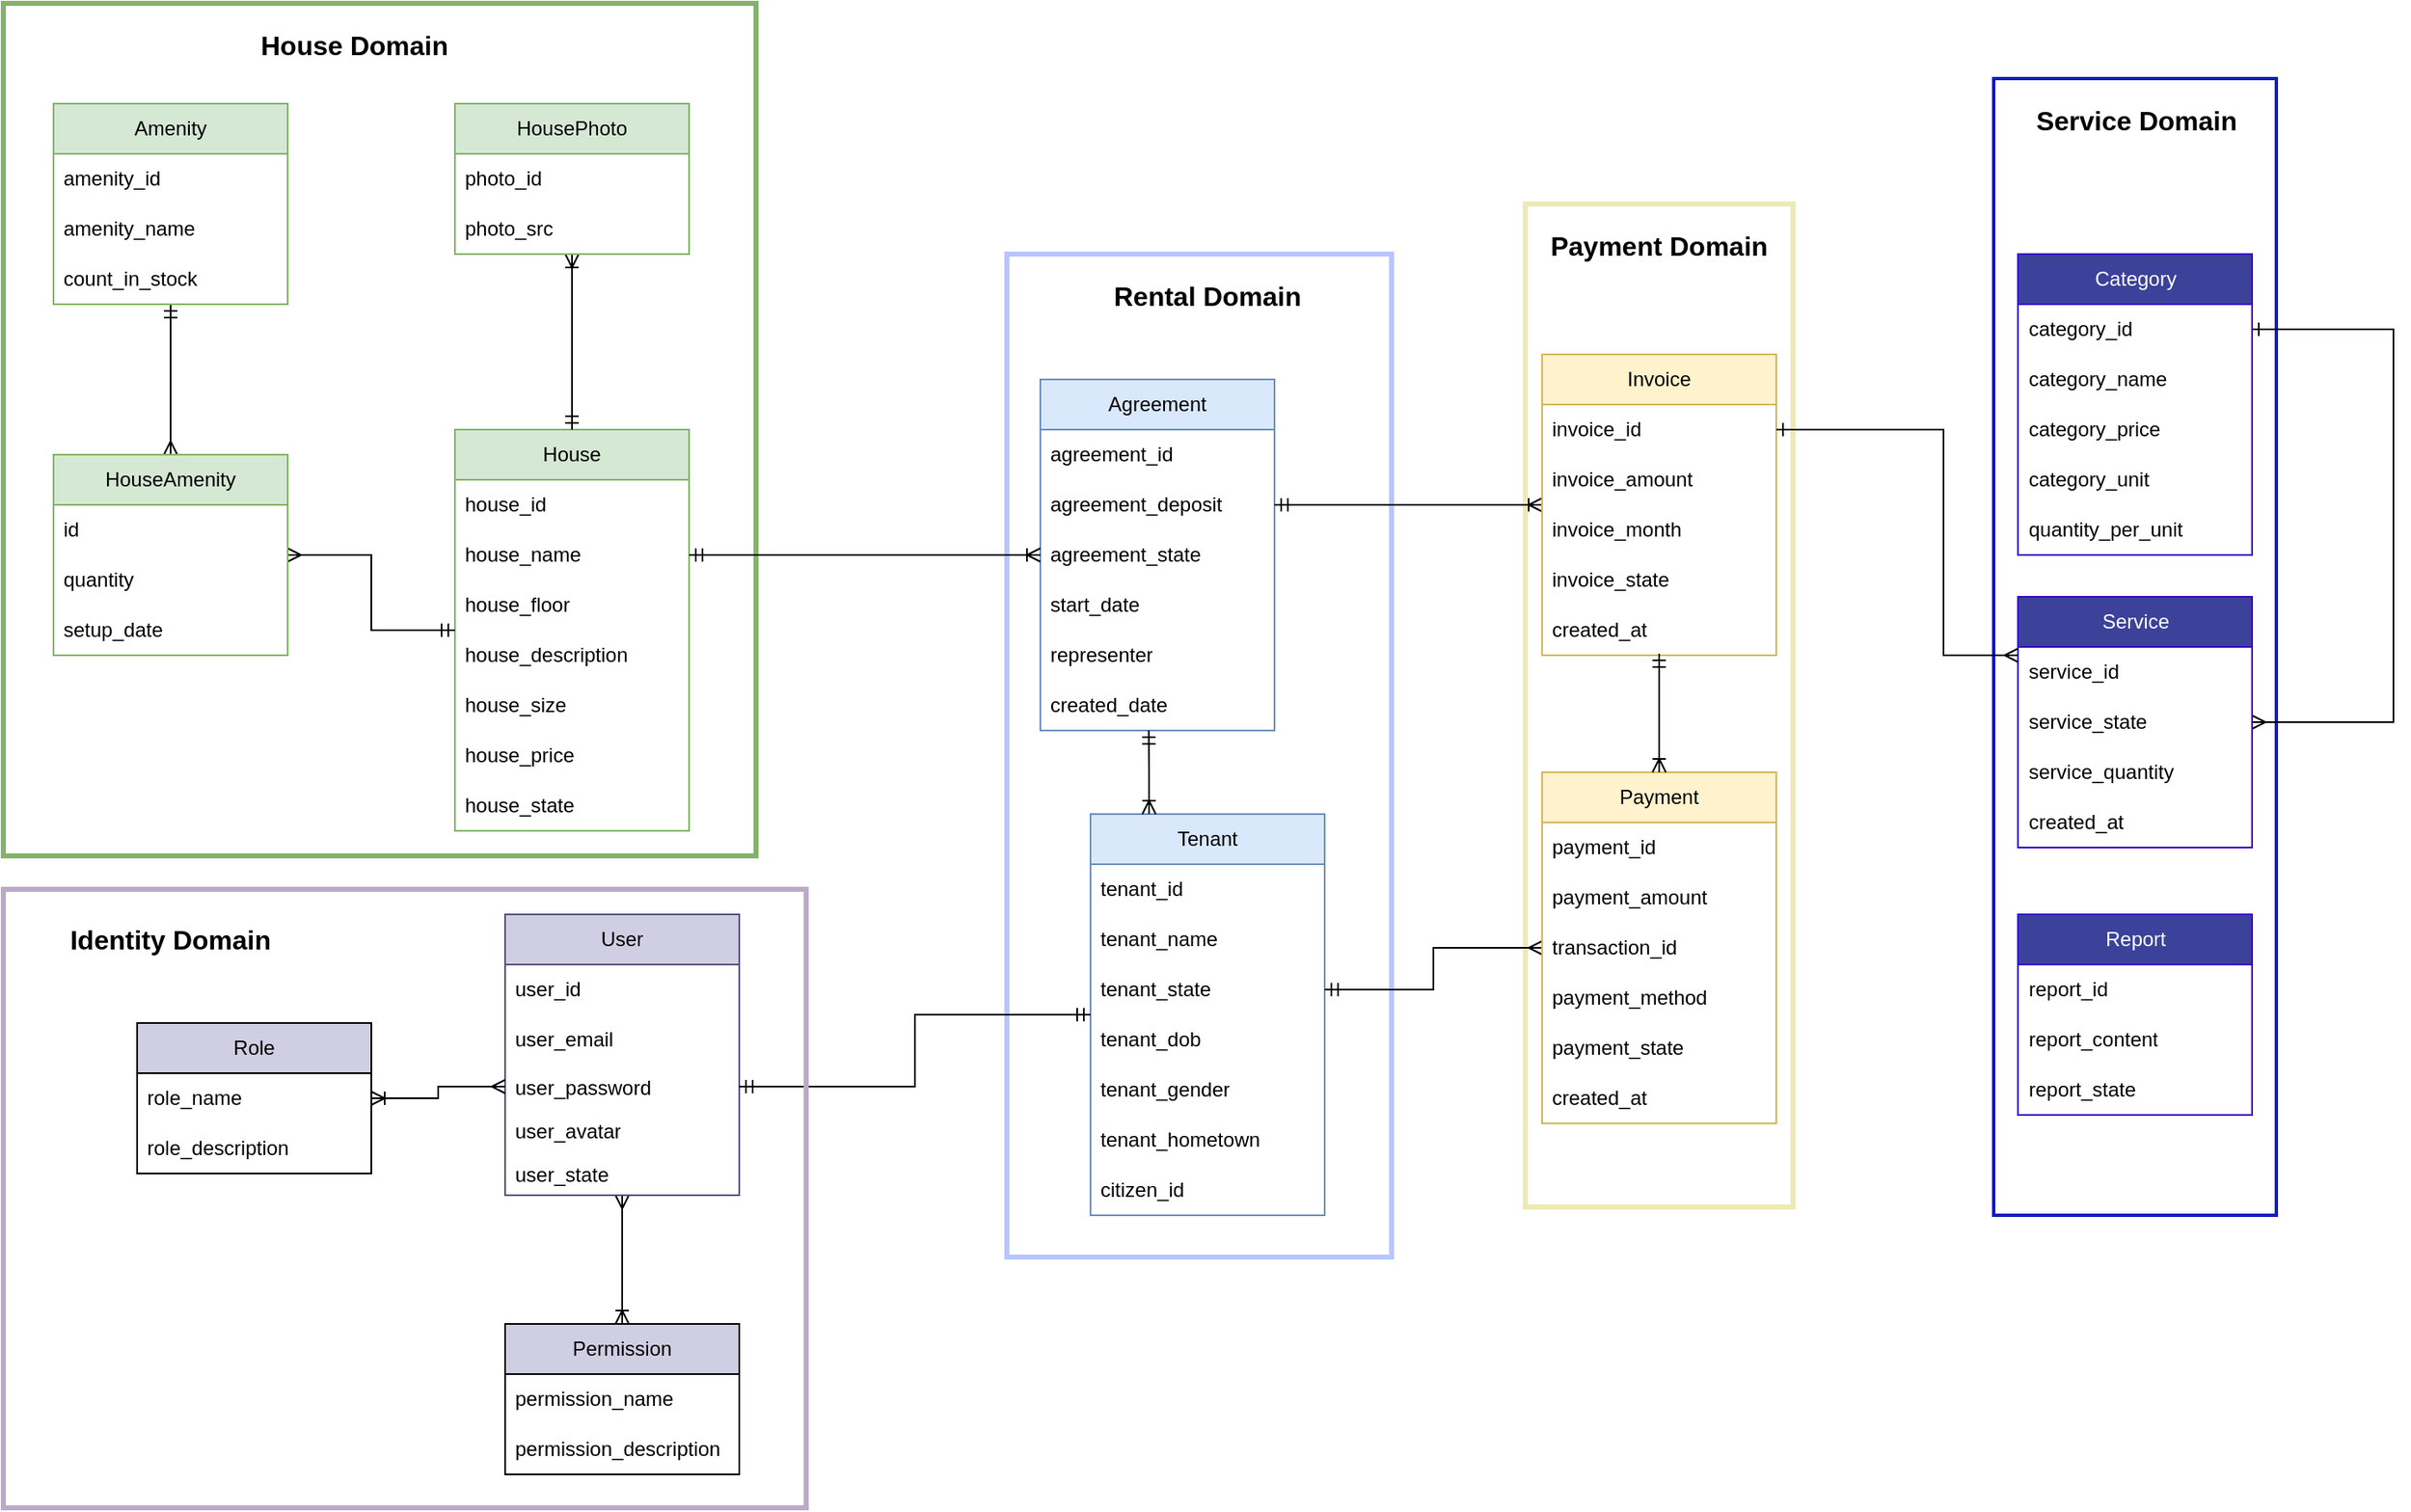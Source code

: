 <mxfile version="24.7.17">
  <diagram name="Trang-1" id="X8OQW3Ds7w9uzP3SV44F">
    <mxGraphModel dx="1290" dy="1786" grid="1" gridSize="10" guides="1" tooltips="1" connect="1" arrows="1" fold="1" page="1" pageScale="1" pageWidth="827" pageHeight="1169" math="0" shadow="0">
      <root>
        <mxCell id="0" />
        <mxCell id="1" parent="0" />
        <mxCell id="Hpprdal5ZbJSq59avDfg-80" value="" style="rounded=0;whiteSpace=wrap;html=1;fillColor=none;strokeWidth=3;strokeColor=#b8c6ff;" parent="1" vertex="1">
          <mxGeometry x="630" y="10" width="230" height="600" as="geometry" />
        </mxCell>
        <mxCell id="Hpprdal5ZbJSq59avDfg-74" value="" style="rounded=0;whiteSpace=wrap;html=1;fillColor=none;strokeColor=#82b366;strokeWidth=3;align=center;" parent="1" vertex="1">
          <mxGeometry x="30" y="-140" width="450" height="510" as="geometry" />
        </mxCell>
        <mxCell id="Hpprdal5ZbJSq59avDfg-76" value="" style="rounded=0;whiteSpace=wrap;html=1;gradientColor=none;fillColor=none;strokeWidth=3;strokeColor=#eee9b4;" parent="1" vertex="1">
          <mxGeometry x="940" y="-20" width="160" height="600" as="geometry" />
        </mxCell>
        <mxCell id="oEKH4upOUyVbWisilwFa-17" style="edgeStyle=orthogonalEdgeStyle;rounded=0;orthogonalLoop=1;jettySize=auto;html=1;endArrow=ERoneToMany;endFill=0;startArrow=ERmany;startFill=0;" parent="1" source="Hpprdal5ZbJSq59avDfg-1" target="oEKH4upOUyVbWisilwFa-7" edge="1">
          <mxGeometry relative="1" as="geometry" />
        </mxCell>
        <mxCell id="Hpprdal5ZbJSq59avDfg-1" value="User" style="swimlane;fontStyle=0;childLayout=stackLayout;horizontal=1;startSize=30;horizontalStack=0;resizeParent=1;resizeParentMax=0;resizeLast=0;collapsible=1;marginBottom=0;whiteSpace=wrap;html=1;fillColor=#d0cee2;strokeColor=#56517e;" parent="1" vertex="1">
          <mxGeometry x="330" y="405" width="140" height="168" as="geometry">
            <mxRectangle x="640" y="360" width="60" height="30" as="alternateBounds" />
          </mxGeometry>
        </mxCell>
        <mxCell id="Hpprdal5ZbJSq59avDfg-2" value="user_id&lt;span style=&quot;white-space: pre;&quot;&gt;&#x9;&lt;/span&gt;" style="text;strokeColor=none;fillColor=none;align=left;verticalAlign=middle;spacingLeft=4;spacingRight=4;overflow=hidden;points=[[0,0.5],[1,0.5]];portConstraint=eastwest;rotatable=0;whiteSpace=wrap;html=1;" parent="Hpprdal5ZbJSq59avDfg-1" vertex="1">
          <mxGeometry y="30" width="140" height="30" as="geometry" />
        </mxCell>
        <mxCell id="Hpprdal5ZbJSq59avDfg-3" value="user_email" style="text;strokeColor=none;fillColor=none;align=left;verticalAlign=middle;spacingLeft=4;spacingRight=4;overflow=hidden;points=[[0,0.5],[1,0.5]];portConstraint=eastwest;rotatable=0;whiteSpace=wrap;html=1;" parent="Hpprdal5ZbJSq59avDfg-1" vertex="1">
          <mxGeometry y="60" width="140" height="30" as="geometry" />
        </mxCell>
        <mxCell id="Hpprdal5ZbJSq59avDfg-9" value="user_password" style="text;strokeColor=none;fillColor=none;align=left;verticalAlign=top;spacingLeft=4;spacingRight=4;overflow=hidden;rotatable=0;points=[[0,0.5],[1,0.5]];portConstraint=eastwest;whiteSpace=wrap;html=1;" parent="Hpprdal5ZbJSq59avDfg-1" vertex="1">
          <mxGeometry y="90" width="140" height="26" as="geometry" />
        </mxCell>
        <mxCell id="Hpprdal5ZbJSq59avDfg-8" value="user_avatar" style="text;strokeColor=none;fillColor=none;align=left;verticalAlign=top;spacingLeft=4;spacingRight=4;overflow=hidden;rotatable=0;points=[[0,0.5],[1,0.5]];portConstraint=eastwest;whiteSpace=wrap;html=1;" parent="Hpprdal5ZbJSq59avDfg-1" vertex="1">
          <mxGeometry y="116" width="140" height="26" as="geometry" />
        </mxCell>
        <mxCell id="Hpprdal5ZbJSq59avDfg-7" value="user_state" style="text;strokeColor=none;fillColor=none;align=left;verticalAlign=top;spacingLeft=4;spacingRight=4;overflow=hidden;rotatable=0;points=[[0,0.5],[1,0.5]];portConstraint=eastwest;whiteSpace=wrap;html=1;" parent="Hpprdal5ZbJSq59avDfg-1" vertex="1">
          <mxGeometry y="142" width="140" height="26" as="geometry" />
        </mxCell>
        <mxCell id="Hpprdal5ZbJSq59avDfg-11" value="Tenant" style="swimlane;fontStyle=0;childLayout=stackLayout;horizontal=1;startSize=30;horizontalStack=0;resizeParent=1;resizeParentMax=0;resizeLast=0;collapsible=1;marginBottom=0;whiteSpace=wrap;html=1;fillColor=#dae8fc;strokeColor=#6c8ebf;" parent="1" vertex="1">
          <mxGeometry x="680" y="345" width="140" height="240" as="geometry">
            <mxRectangle x="570" y="180" width="80" height="30" as="alternateBounds" />
          </mxGeometry>
        </mxCell>
        <mxCell id="Hpprdal5ZbJSq59avDfg-12" value="tenant_id" style="text;strokeColor=none;fillColor=none;align=left;verticalAlign=middle;spacingLeft=4;spacingRight=4;overflow=hidden;points=[[0,0.5],[1,0.5]];portConstraint=eastwest;rotatable=0;whiteSpace=wrap;html=1;" parent="Hpprdal5ZbJSq59avDfg-11" vertex="1">
          <mxGeometry y="30" width="140" height="30" as="geometry" />
        </mxCell>
        <mxCell id="Hpprdal5ZbJSq59avDfg-13" value="tenant_name" style="text;strokeColor=none;fillColor=none;align=left;verticalAlign=middle;spacingLeft=4;spacingRight=4;overflow=hidden;points=[[0,0.5],[1,0.5]];portConstraint=eastwest;rotatable=0;whiteSpace=wrap;html=1;" parent="Hpprdal5ZbJSq59avDfg-11" vertex="1">
          <mxGeometry y="60" width="140" height="30" as="geometry" />
        </mxCell>
        <mxCell id="Hpprdal5ZbJSq59avDfg-14" value="tenant_state" style="text;strokeColor=none;fillColor=none;align=left;verticalAlign=middle;spacingLeft=4;spacingRight=4;overflow=hidden;points=[[0,0.5],[1,0.5]];portConstraint=eastwest;rotatable=0;whiteSpace=wrap;html=1;" parent="Hpprdal5ZbJSq59avDfg-11" vertex="1">
          <mxGeometry y="90" width="140" height="30" as="geometry" />
        </mxCell>
        <mxCell id="Hpprdal5ZbJSq59avDfg-15" value="tenant_dob" style="text;strokeColor=none;fillColor=none;align=left;verticalAlign=middle;spacingLeft=4;spacingRight=4;overflow=hidden;points=[[0,0.5],[1,0.5]];portConstraint=eastwest;rotatable=0;whiteSpace=wrap;html=1;" parent="Hpprdal5ZbJSq59avDfg-11" vertex="1">
          <mxGeometry y="120" width="140" height="30" as="geometry" />
        </mxCell>
        <mxCell id="Hpprdal5ZbJSq59avDfg-19" value="tenant_gender" style="text;strokeColor=none;fillColor=none;align=left;verticalAlign=middle;spacingLeft=4;spacingRight=4;overflow=hidden;points=[[0,0.5],[1,0.5]];portConstraint=eastwest;rotatable=0;whiteSpace=wrap;html=1;" parent="Hpprdal5ZbJSq59avDfg-11" vertex="1">
          <mxGeometry y="150" width="140" height="30" as="geometry" />
        </mxCell>
        <mxCell id="Hpprdal5ZbJSq59avDfg-18" value="tenant_hometown" style="text;strokeColor=none;fillColor=none;align=left;verticalAlign=middle;spacingLeft=4;spacingRight=4;overflow=hidden;points=[[0,0.5],[1,0.5]];portConstraint=eastwest;rotatable=0;whiteSpace=wrap;html=1;" parent="Hpprdal5ZbJSq59avDfg-11" vertex="1">
          <mxGeometry y="180" width="140" height="30" as="geometry" />
        </mxCell>
        <mxCell id="Hpprdal5ZbJSq59avDfg-16" value="citizen_id" style="text;strokeColor=none;fillColor=none;align=left;verticalAlign=middle;spacingLeft=4;spacingRight=4;overflow=hidden;points=[[0,0.5],[1,0.5]];portConstraint=eastwest;rotatable=0;whiteSpace=wrap;html=1;" parent="Hpprdal5ZbJSq59avDfg-11" vertex="1">
          <mxGeometry y="210" width="140" height="30" as="geometry" />
        </mxCell>
        <mxCell id="Hpprdal5ZbJSq59avDfg-62" style="edgeStyle=orthogonalEdgeStyle;rounded=0;orthogonalLoop=1;jettySize=auto;html=1;endArrow=ERmany;endFill=0;startArrow=ERmandOne;startFill=0;" parent="1" source="Hpprdal5ZbJSq59avDfg-20" target="Hpprdal5ZbJSq59avDfg-39" edge="1">
          <mxGeometry relative="1" as="geometry" />
        </mxCell>
        <mxCell id="Hpprdal5ZbJSq59avDfg-20" value="Amenity" style="swimlane;fontStyle=0;childLayout=stackLayout;horizontal=1;startSize=30;horizontalStack=0;resizeParent=1;resizeParentMax=0;resizeLast=0;collapsible=1;marginBottom=0;whiteSpace=wrap;html=1;fillColor=#d5e8d4;strokeColor=#82b366;" parent="1" vertex="1">
          <mxGeometry x="60" y="-80" width="140" height="120" as="geometry">
            <mxRectangle x="70" y="320" width="80" height="30" as="alternateBounds" />
          </mxGeometry>
        </mxCell>
        <mxCell id="Hpprdal5ZbJSq59avDfg-21" value="amenity_id" style="text;strokeColor=none;fillColor=none;align=left;verticalAlign=middle;spacingLeft=4;spacingRight=4;overflow=hidden;points=[[0,0.5],[1,0.5]];portConstraint=eastwest;rotatable=0;whiteSpace=wrap;html=1;" parent="Hpprdal5ZbJSq59avDfg-20" vertex="1">
          <mxGeometry y="30" width="140" height="30" as="geometry" />
        </mxCell>
        <mxCell id="Hpprdal5ZbJSq59avDfg-22" value="amenity_name" style="text;strokeColor=none;fillColor=none;align=left;verticalAlign=middle;spacingLeft=4;spacingRight=4;overflow=hidden;points=[[0,0.5],[1,0.5]];portConstraint=eastwest;rotatable=0;whiteSpace=wrap;html=1;" parent="Hpprdal5ZbJSq59avDfg-20" vertex="1">
          <mxGeometry y="60" width="140" height="30" as="geometry" />
        </mxCell>
        <mxCell id="Hpprdal5ZbJSq59avDfg-23" value="count_in_stock" style="text;strokeColor=none;fillColor=none;align=left;verticalAlign=middle;spacingLeft=4;spacingRight=4;overflow=hidden;points=[[0,0.5],[1,0.5]];portConstraint=eastwest;rotatable=0;whiteSpace=wrap;html=1;" parent="Hpprdal5ZbJSq59avDfg-20" vertex="1">
          <mxGeometry y="90" width="140" height="30" as="geometry" />
        </mxCell>
        <mxCell id="Hpprdal5ZbJSq59avDfg-24" value="House" style="swimlane;fontStyle=0;childLayout=stackLayout;horizontal=1;startSize=30;horizontalStack=0;resizeParent=1;resizeParentMax=0;resizeLast=0;collapsible=1;marginBottom=0;whiteSpace=wrap;html=1;fillColor=#d5e8d4;strokeColor=#82b366;" parent="1" vertex="1">
          <mxGeometry x="300" y="115" width="140" height="240" as="geometry">
            <mxRectangle x="254" y="130" width="80" height="30" as="alternateBounds" />
          </mxGeometry>
        </mxCell>
        <mxCell id="Hpprdal5ZbJSq59avDfg-25" value="house_id" style="text;strokeColor=none;fillColor=none;align=left;verticalAlign=middle;spacingLeft=4;spacingRight=4;overflow=hidden;points=[[0,0.5],[1,0.5]];portConstraint=eastwest;rotatable=0;whiteSpace=wrap;html=1;" parent="Hpprdal5ZbJSq59avDfg-24" vertex="1">
          <mxGeometry y="30" width="140" height="30" as="geometry" />
        </mxCell>
        <mxCell id="Hpprdal5ZbJSq59avDfg-28" value="house_name" style="text;strokeColor=none;fillColor=none;align=left;verticalAlign=middle;spacingLeft=4;spacingRight=4;overflow=hidden;points=[[0,0.5],[1,0.5]];portConstraint=eastwest;rotatable=0;whiteSpace=wrap;html=1;" parent="Hpprdal5ZbJSq59avDfg-24" vertex="1">
          <mxGeometry y="60" width="140" height="30" as="geometry" />
        </mxCell>
        <mxCell id="kyHK2AAfNL7slA8X1gKB-1" value="house_floor" style="text;strokeColor=none;fillColor=none;align=left;verticalAlign=middle;spacingLeft=4;spacingRight=4;overflow=hidden;points=[[0,0.5],[1,0.5]];portConstraint=eastwest;rotatable=0;whiteSpace=wrap;html=1;" parent="Hpprdal5ZbJSq59avDfg-24" vertex="1">
          <mxGeometry y="90" width="140" height="30" as="geometry" />
        </mxCell>
        <mxCell id="kyHK2AAfNL7slA8X1gKB-3" value="house_description" style="text;strokeColor=none;fillColor=none;align=left;verticalAlign=middle;spacingLeft=4;spacingRight=4;overflow=hidden;points=[[0,0.5],[1,0.5]];portConstraint=eastwest;rotatable=0;whiteSpace=wrap;html=1;" parent="Hpprdal5ZbJSq59avDfg-24" vertex="1">
          <mxGeometry y="120" width="140" height="30" as="geometry" />
        </mxCell>
        <mxCell id="kyHK2AAfNL7slA8X1gKB-2" value="house_size" style="text;strokeColor=none;fillColor=none;align=left;verticalAlign=middle;spacingLeft=4;spacingRight=4;overflow=hidden;points=[[0,0.5],[1,0.5]];portConstraint=eastwest;rotatable=0;whiteSpace=wrap;html=1;" parent="Hpprdal5ZbJSq59avDfg-24" vertex="1">
          <mxGeometry y="150" width="140" height="30" as="geometry" />
        </mxCell>
        <mxCell id="Hpprdal5ZbJSq59avDfg-26" value="house_price" style="text;strokeColor=none;fillColor=none;align=left;verticalAlign=middle;spacingLeft=4;spacingRight=4;overflow=hidden;points=[[0,0.5],[1,0.5]];portConstraint=eastwest;rotatable=0;whiteSpace=wrap;html=1;" parent="Hpprdal5ZbJSq59avDfg-24" vertex="1">
          <mxGeometry y="180" width="140" height="30" as="geometry" />
        </mxCell>
        <mxCell id="Hpprdal5ZbJSq59avDfg-27" value="house_state" style="text;strokeColor=none;fillColor=none;align=left;verticalAlign=middle;spacingLeft=4;spacingRight=4;overflow=hidden;points=[[0,0.5],[1,0.5]];portConstraint=eastwest;rotatable=0;whiteSpace=wrap;html=1;" parent="Hpprdal5ZbJSq59avDfg-24" vertex="1">
          <mxGeometry y="210" width="140" height="30" as="geometry" />
        </mxCell>
        <mxCell id="Hpprdal5ZbJSq59avDfg-29" value="Agreement" style="swimlane;fontStyle=0;childLayout=stackLayout;horizontal=1;startSize=30;horizontalStack=0;resizeParent=1;resizeParentMax=0;resizeLast=0;collapsible=1;marginBottom=0;whiteSpace=wrap;html=1;fillColor=#dae8fc;strokeColor=#6c8ebf;" parent="1" vertex="1">
          <mxGeometry x="650" y="85" width="140" height="210" as="geometry">
            <mxRectangle x="680" y="60" width="100" height="30" as="alternateBounds" />
          </mxGeometry>
        </mxCell>
        <mxCell id="Hpprdal5ZbJSq59avDfg-30" value="agreement_id" style="text;strokeColor=none;fillColor=none;align=left;verticalAlign=middle;spacingLeft=4;spacingRight=4;overflow=hidden;points=[[0,0.5],[1,0.5]];portConstraint=eastwest;rotatable=0;whiteSpace=wrap;html=1;" parent="Hpprdal5ZbJSq59avDfg-29" vertex="1">
          <mxGeometry y="30" width="140" height="30" as="geometry" />
        </mxCell>
        <mxCell id="Hpprdal5ZbJSq59avDfg-31" value="agreement_deposit" style="text;strokeColor=none;fillColor=none;align=left;verticalAlign=middle;spacingLeft=4;spacingRight=4;overflow=hidden;points=[[0,0.5],[1,0.5]];portConstraint=eastwest;rotatable=0;whiteSpace=wrap;html=1;" parent="Hpprdal5ZbJSq59avDfg-29" vertex="1">
          <mxGeometry y="60" width="140" height="30" as="geometry" />
        </mxCell>
        <mxCell id="Hpprdal5ZbJSq59avDfg-32" value="agreement_state" style="text;strokeColor=none;fillColor=none;align=left;verticalAlign=middle;spacingLeft=4;spacingRight=4;overflow=hidden;points=[[0,0.5],[1,0.5]];portConstraint=eastwest;rotatable=0;whiteSpace=wrap;html=1;" parent="Hpprdal5ZbJSq59avDfg-29" vertex="1">
          <mxGeometry y="90" width="140" height="30" as="geometry" />
        </mxCell>
        <mxCell id="Hpprdal5ZbJSq59avDfg-33" value="start_date" style="text;strokeColor=none;fillColor=none;align=left;verticalAlign=middle;spacingLeft=4;spacingRight=4;overflow=hidden;points=[[0,0.5],[1,0.5]];portConstraint=eastwest;rotatable=0;whiteSpace=wrap;html=1;" parent="Hpprdal5ZbJSq59avDfg-29" vertex="1">
          <mxGeometry y="120" width="140" height="30" as="geometry" />
        </mxCell>
        <mxCell id="qksFohLkqDUg258VUUEm-1" value="representer" style="text;strokeColor=none;fillColor=none;align=left;verticalAlign=middle;spacingLeft=4;spacingRight=4;overflow=hidden;points=[[0,0.5],[1,0.5]];portConstraint=eastwest;rotatable=0;whiteSpace=wrap;html=1;" parent="Hpprdal5ZbJSq59avDfg-29" vertex="1">
          <mxGeometry y="150" width="140" height="30" as="geometry" />
        </mxCell>
        <mxCell id="Hpprdal5ZbJSq59avDfg-34" value="created_date" style="text;strokeColor=none;fillColor=none;align=left;verticalAlign=middle;spacingLeft=4;spacingRight=4;overflow=hidden;points=[[0,0.5],[1,0.5]];portConstraint=eastwest;rotatable=0;whiteSpace=wrap;html=1;" parent="Hpprdal5ZbJSq59avDfg-29" vertex="1">
          <mxGeometry y="180" width="140" height="30" as="geometry" />
        </mxCell>
        <mxCell id="Hpprdal5ZbJSq59avDfg-61" style="edgeStyle=orthogonalEdgeStyle;rounded=0;orthogonalLoop=1;jettySize=auto;html=1;endArrow=ERmandOne;endFill=0;startArrow=ERmany;startFill=0;" parent="1" source="Hpprdal5ZbJSq59avDfg-39" target="Hpprdal5ZbJSq59avDfg-24" edge="1">
          <mxGeometry relative="1" as="geometry" />
        </mxCell>
        <mxCell id="Hpprdal5ZbJSq59avDfg-39" value="HouseAmenity" style="swimlane;fontStyle=0;childLayout=stackLayout;horizontal=1;startSize=30;horizontalStack=0;resizeParent=1;resizeParentMax=0;resizeLast=0;collapsible=1;marginBottom=0;whiteSpace=wrap;html=1;fillColor=#d5e8d4;strokeColor=#82b366;" parent="1" vertex="1">
          <mxGeometry x="60" y="130" width="140" height="120" as="geometry">
            <mxRectangle x="60" y="130" width="120" height="30" as="alternateBounds" />
          </mxGeometry>
        </mxCell>
        <mxCell id="Hpprdal5ZbJSq59avDfg-40" value="id" style="text;strokeColor=none;fillColor=none;align=left;verticalAlign=middle;spacingLeft=4;spacingRight=4;overflow=hidden;points=[[0,0.5],[1,0.5]];portConstraint=eastwest;rotatable=0;whiteSpace=wrap;html=1;" parent="Hpprdal5ZbJSq59avDfg-39" vertex="1">
          <mxGeometry y="30" width="140" height="30" as="geometry" />
        </mxCell>
        <mxCell id="Hpprdal5ZbJSq59avDfg-44" value="quantity" style="text;strokeColor=none;fillColor=none;align=left;verticalAlign=middle;spacingLeft=4;spacingRight=4;overflow=hidden;points=[[0,0.5],[1,0.5]];portConstraint=eastwest;rotatable=0;whiteSpace=wrap;html=1;" parent="Hpprdal5ZbJSq59avDfg-39" vertex="1">
          <mxGeometry y="60" width="140" height="30" as="geometry" />
        </mxCell>
        <mxCell id="Hpprdal5ZbJSq59avDfg-43" value="setup_date" style="text;strokeColor=none;fillColor=none;align=left;verticalAlign=middle;spacingLeft=4;spacingRight=4;overflow=hidden;points=[[0,0.5],[1,0.5]];portConstraint=eastwest;rotatable=0;whiteSpace=wrap;html=1;" parent="Hpprdal5ZbJSq59avDfg-39" vertex="1">
          <mxGeometry y="90" width="140" height="30" as="geometry" />
        </mxCell>
        <mxCell id="Hpprdal5ZbJSq59avDfg-63" style="edgeStyle=orthogonalEdgeStyle;rounded=0;orthogonalLoop=1;jettySize=auto;html=1;endArrow=ERmandOne;endFill=0;startArrow=ERoneToMany;startFill=0;" parent="1" source="Hpprdal5ZbJSq59avDfg-45" target="Hpprdal5ZbJSq59avDfg-24" edge="1">
          <mxGeometry relative="1" as="geometry" />
        </mxCell>
        <mxCell id="Hpprdal5ZbJSq59avDfg-45" value="HousePhoto" style="swimlane;fontStyle=0;childLayout=stackLayout;horizontal=1;startSize=30;horizontalStack=0;resizeParent=1;resizeParentMax=0;resizeLast=0;collapsible=1;marginBottom=0;whiteSpace=wrap;html=1;fillColor=#d5e8d4;strokeColor=#82b366;" parent="1" vertex="1">
          <mxGeometry x="300" y="-80" width="140" height="90" as="geometry">
            <mxRectangle x="315" y="-70" width="110" height="30" as="alternateBounds" />
          </mxGeometry>
        </mxCell>
        <mxCell id="Hpprdal5ZbJSq59avDfg-46" value="photo_id" style="text;strokeColor=none;fillColor=none;align=left;verticalAlign=middle;spacingLeft=4;spacingRight=4;overflow=hidden;points=[[0,0.5],[1,0.5]];portConstraint=eastwest;rotatable=0;whiteSpace=wrap;html=1;" parent="Hpprdal5ZbJSq59avDfg-45" vertex="1">
          <mxGeometry y="30" width="140" height="30" as="geometry" />
        </mxCell>
        <mxCell id="Hpprdal5ZbJSq59avDfg-47" value="photo_src" style="text;strokeColor=none;fillColor=none;align=left;verticalAlign=middle;spacingLeft=4;spacingRight=4;overflow=hidden;points=[[0,0.5],[1,0.5]];portConstraint=eastwest;rotatable=0;whiteSpace=wrap;html=1;" parent="Hpprdal5ZbJSq59avDfg-45" vertex="1">
          <mxGeometry y="60" width="140" height="30" as="geometry" />
        </mxCell>
        <mxCell id="Hpprdal5ZbJSq59avDfg-70" style="edgeStyle=orthogonalEdgeStyle;rounded=0;orthogonalLoop=1;jettySize=auto;html=1;endArrow=ERmandOne;endFill=0;startArrow=ERoneToMany;startFill=0;entryX=1;entryY=0.5;entryDx=0;entryDy=0;" parent="1" source="Hpprdal5ZbJSq59avDfg-49" target="Hpprdal5ZbJSq59avDfg-31" edge="1">
          <mxGeometry relative="1" as="geometry" />
        </mxCell>
        <mxCell id="Hpprdal5ZbJSq59avDfg-49" value="Invoice" style="swimlane;fontStyle=0;childLayout=stackLayout;horizontal=1;startSize=30;horizontalStack=0;resizeParent=1;resizeParentMax=0;resizeLast=0;collapsible=1;marginBottom=0;whiteSpace=wrap;html=1;fillColor=#fff2cc;strokeColor=#d6b656;" parent="1" vertex="1">
          <mxGeometry x="950" y="70" width="140" height="180" as="geometry">
            <mxRectangle x="520" y="420" width="80" height="30" as="alternateBounds" />
          </mxGeometry>
        </mxCell>
        <mxCell id="Hpprdal5ZbJSq59avDfg-50" value="invoice_id" style="text;strokeColor=none;fillColor=none;align=left;verticalAlign=middle;spacingLeft=4;spacingRight=4;overflow=hidden;points=[[0,0.5],[1,0.5]];portConstraint=eastwest;rotatable=0;whiteSpace=wrap;html=1;" parent="Hpprdal5ZbJSq59avDfg-49" vertex="1">
          <mxGeometry y="30" width="140" height="30" as="geometry" />
        </mxCell>
        <mxCell id="Hpprdal5ZbJSq59avDfg-51" value="invoice_amount" style="text;strokeColor=none;fillColor=none;align=left;verticalAlign=middle;spacingLeft=4;spacingRight=4;overflow=hidden;points=[[0,0.5],[1,0.5]];portConstraint=eastwest;rotatable=0;whiteSpace=wrap;html=1;" parent="Hpprdal5ZbJSq59avDfg-49" vertex="1">
          <mxGeometry y="60" width="140" height="30" as="geometry" />
        </mxCell>
        <mxCell id="Hpprdal5ZbJSq59avDfg-52" value="invoice_month" style="text;strokeColor=none;fillColor=none;align=left;verticalAlign=middle;spacingLeft=4;spacingRight=4;overflow=hidden;points=[[0,0.5],[1,0.5]];portConstraint=eastwest;rotatable=0;whiteSpace=wrap;html=1;" parent="Hpprdal5ZbJSq59avDfg-49" vertex="1">
          <mxGeometry y="90" width="140" height="30" as="geometry" />
        </mxCell>
        <mxCell id="Hpprdal5ZbJSq59avDfg-53" value="invoice_state" style="text;strokeColor=none;fillColor=none;align=left;verticalAlign=middle;spacingLeft=4;spacingRight=4;overflow=hidden;points=[[0,0.5],[1,0.5]];portConstraint=eastwest;rotatable=0;whiteSpace=wrap;html=1;" parent="Hpprdal5ZbJSq59avDfg-49" vertex="1">
          <mxGeometry y="120" width="140" height="30" as="geometry" />
        </mxCell>
        <mxCell id="Hpprdal5ZbJSq59avDfg-54" value="created_at" style="text;strokeColor=none;fillColor=none;align=left;verticalAlign=middle;spacingLeft=4;spacingRight=4;overflow=hidden;points=[[0,0.5],[1,0.5]];portConstraint=eastwest;rotatable=0;whiteSpace=wrap;html=1;" parent="Hpprdal5ZbJSq59avDfg-49" vertex="1">
          <mxGeometry y="150" width="140" height="30" as="geometry" />
        </mxCell>
        <mxCell id="Hpprdal5ZbJSq59avDfg-72" style="edgeStyle=orthogonalEdgeStyle;rounded=0;orthogonalLoop=1;jettySize=auto;html=1;endArrow=ERmandOne;endFill=0;startArrow=ERmany;startFill=0;" parent="1" source="Hpprdal5ZbJSq59avDfg-55" target="Hpprdal5ZbJSq59avDfg-14" edge="1">
          <mxGeometry relative="1" as="geometry" />
        </mxCell>
        <mxCell id="Hpprdal5ZbJSq59avDfg-55" value="Payment" style="swimlane;fontStyle=0;childLayout=stackLayout;horizontal=1;startSize=30;horizontalStack=0;resizeParent=1;resizeParentMax=0;resizeLast=0;collapsible=1;marginBottom=0;whiteSpace=wrap;html=1;fillColor=#fff2cc;strokeColor=#d6b656;" parent="1" vertex="1">
          <mxGeometry x="950" y="320" width="140" height="210" as="geometry">
            <mxRectangle x="990" y="300" width="100" height="30" as="alternateBounds" />
          </mxGeometry>
        </mxCell>
        <mxCell id="Hpprdal5ZbJSq59avDfg-56" value="payment_id" style="text;strokeColor=none;fillColor=none;align=left;verticalAlign=middle;spacingLeft=4;spacingRight=4;overflow=hidden;points=[[0,0.5],[1,0.5]];portConstraint=eastwest;rotatable=0;whiteSpace=wrap;html=1;" parent="Hpprdal5ZbJSq59avDfg-55" vertex="1">
          <mxGeometry y="30" width="140" height="30" as="geometry" />
        </mxCell>
        <mxCell id="Hpprdal5ZbJSq59avDfg-57" value="payment_amount" style="text;strokeColor=none;fillColor=none;align=left;verticalAlign=middle;spacingLeft=4;spacingRight=4;overflow=hidden;points=[[0,0.5],[1,0.5]];portConstraint=eastwest;rotatable=0;whiteSpace=wrap;html=1;" parent="Hpprdal5ZbJSq59avDfg-55" vertex="1">
          <mxGeometry y="60" width="140" height="30" as="geometry" />
        </mxCell>
        <mxCell id="oEKH4upOUyVbWisilwFa-18" value="transaction_id" style="text;strokeColor=none;fillColor=none;align=left;verticalAlign=middle;spacingLeft=4;spacingRight=4;overflow=hidden;points=[[0,0.5],[1,0.5]];portConstraint=eastwest;rotatable=0;whiteSpace=wrap;html=1;" parent="Hpprdal5ZbJSq59avDfg-55" vertex="1">
          <mxGeometry y="90" width="140" height="30" as="geometry" />
        </mxCell>
        <mxCell id="oEKH4upOUyVbWisilwFa-20" value="payment_method" style="text;strokeColor=none;fillColor=none;align=left;verticalAlign=middle;spacingLeft=4;spacingRight=4;overflow=hidden;points=[[0,0.5],[1,0.5]];portConstraint=eastwest;rotatable=0;whiteSpace=wrap;html=1;" parent="Hpprdal5ZbJSq59avDfg-55" vertex="1">
          <mxGeometry y="120" width="140" height="30" as="geometry" />
        </mxCell>
        <mxCell id="oEKH4upOUyVbWisilwFa-19" value="payment_state" style="text;strokeColor=none;fillColor=none;align=left;verticalAlign=middle;spacingLeft=4;spacingRight=4;overflow=hidden;points=[[0,0.5],[1,0.5]];portConstraint=eastwest;rotatable=0;whiteSpace=wrap;html=1;" parent="Hpprdal5ZbJSq59avDfg-55" vertex="1">
          <mxGeometry y="150" width="140" height="30" as="geometry" />
        </mxCell>
        <mxCell id="Hpprdal5ZbJSq59avDfg-58" value="created_at" style="text;strokeColor=none;fillColor=none;align=left;verticalAlign=middle;spacingLeft=4;spacingRight=4;overflow=hidden;points=[[0,0.5],[1,0.5]];portConstraint=eastwest;rotatable=0;whiteSpace=wrap;html=1;" parent="Hpprdal5ZbJSq59avDfg-55" vertex="1">
          <mxGeometry y="180" width="140" height="30" as="geometry" />
        </mxCell>
        <mxCell id="Hpprdal5ZbJSq59avDfg-66" style="edgeStyle=orthogonalEdgeStyle;rounded=0;orthogonalLoop=1;jettySize=auto;html=1;endArrow=ERmandOne;endFill=0;startArrow=ERmandOne;startFill=0;entryX=1;entryY=0.5;entryDx=0;entryDy=0;" parent="1" source="Hpprdal5ZbJSq59avDfg-11" target="Hpprdal5ZbJSq59avDfg-9" edge="1">
          <mxGeometry relative="1" as="geometry">
            <mxPoint x="660" y="549" as="sourcePoint" />
            <mxPoint x="210" y="497" as="targetPoint" />
            <Array as="points" />
          </mxGeometry>
        </mxCell>
        <mxCell id="Hpprdal5ZbJSq59avDfg-67" style="edgeStyle=orthogonalEdgeStyle;rounded=0;orthogonalLoop=1;jettySize=auto;html=1;endArrow=ERmandOne;endFill=0;startArrow=ERoneToMany;startFill=0;" parent="1" source="Hpprdal5ZbJSq59avDfg-32" target="Hpprdal5ZbJSq59avDfg-28" edge="1">
          <mxGeometry relative="1" as="geometry" />
        </mxCell>
        <mxCell id="Hpprdal5ZbJSq59avDfg-68" style="edgeStyle=orthogonalEdgeStyle;rounded=0;orthogonalLoop=1;jettySize=auto;html=1;endArrow=ERmandOne;endFill=0;startArrow=ERoneToMany;startFill=0;exitX=0.25;exitY=0;exitDx=0;exitDy=0;entryX=0.463;entryY=1;entryDx=0;entryDy=0;entryPerimeter=0;" parent="1" source="Hpprdal5ZbJSq59avDfg-11" target="Hpprdal5ZbJSq59avDfg-34" edge="1">
          <mxGeometry relative="1" as="geometry">
            <mxPoint x="727" y="260" as="targetPoint" />
          </mxGeometry>
        </mxCell>
        <mxCell id="Hpprdal5ZbJSq59avDfg-73" style="edgeStyle=orthogonalEdgeStyle;rounded=0;orthogonalLoop=1;jettySize=auto;html=1;entryX=0.5;entryY=0.967;entryDx=0;entryDy=0;entryPerimeter=0;endArrow=ERmandOne;endFill=0;startArrow=ERoneToMany;startFill=0;" parent="1" source="Hpprdal5ZbJSq59avDfg-55" target="Hpprdal5ZbJSq59avDfg-54" edge="1">
          <mxGeometry relative="1" as="geometry" />
        </mxCell>
        <mxCell id="Hpprdal5ZbJSq59avDfg-85" value="House Domain" style="text;html=1;align=center;verticalAlign=middle;whiteSpace=wrap;rounded=0;fontStyle=1;fontSize=16;" parent="1" vertex="1">
          <mxGeometry x="170" y="-130" width="140" height="30" as="geometry" />
        </mxCell>
        <mxCell id="Hpprdal5ZbJSq59avDfg-86" value="Rental Domain" style="text;html=1;align=center;verticalAlign=middle;whiteSpace=wrap;rounded=0;fontStyle=1;fontSize=16;" parent="1" vertex="1">
          <mxGeometry x="680" y="20" width="140" height="30" as="geometry" />
        </mxCell>
        <mxCell id="Hpprdal5ZbJSq59avDfg-87" value="" style="rounded=0;whiteSpace=wrap;html=1;fillColor=none;strokeColor=#bca9c7;strokeWidth=3;" parent="1" vertex="1">
          <mxGeometry x="30" y="390" width="480" height="370" as="geometry" />
        </mxCell>
        <mxCell id="Hpprdal5ZbJSq59avDfg-88" value="Identity Domain" style="text;html=1;align=center;verticalAlign=middle;whiteSpace=wrap;rounded=0;fontStyle=1;fontSize=16;" parent="1" vertex="1">
          <mxGeometry x="60" y="405" width="140" height="30" as="geometry" />
        </mxCell>
        <mxCell id="Hpprdal5ZbJSq59avDfg-91" value="Payment Domain" style="text;html=1;align=center;verticalAlign=middle;whiteSpace=wrap;rounded=0;fontStyle=1;fontSize=16;" parent="1" vertex="1">
          <mxGeometry x="950" y="-10" width="140" height="30" as="geometry" />
        </mxCell>
        <mxCell id="S0lXTTv3WJtnGuvIaPnU-1" value="" style="rounded=0;whiteSpace=wrap;html=1;fillColor=none;strokeWidth=2;strokeColor=#111CB8;" parent="1" vertex="1">
          <mxGeometry x="1220" y="-95" width="169" height="680" as="geometry" />
        </mxCell>
        <mxCell id="S0lXTTv3WJtnGuvIaPnU-23" style="edgeStyle=orthogonalEdgeStyle;rounded=0;orthogonalLoop=1;jettySize=auto;html=1;endArrow=ERmany;endFill=0;startArrow=ERone;startFill=0;exitX=1;exitY=0.5;exitDx=0;exitDy=0;" parent="1" source="S0lXTTv3WJtnGuvIaPnU-4" edge="1">
          <mxGeometry relative="1" as="geometry">
            <mxPoint x="1374.5" y="290" as="targetPoint" />
            <Array as="points">
              <mxPoint x="1459" y="55" />
              <mxPoint x="1459" y="290" />
            </Array>
          </mxGeometry>
        </mxCell>
        <mxCell id="S0lXTTv3WJtnGuvIaPnU-3" value="Category" style="swimlane;fontStyle=0;childLayout=stackLayout;horizontal=1;startSize=30;horizontalStack=0;resizeParent=1;resizeParentMax=0;resizeLast=0;collapsible=1;marginBottom=0;whiteSpace=wrap;html=1;fillColor=#3c429a;fontColor=#ffffff;strokeColor=#3700CC;fillStyle=auto;" parent="1" vertex="1">
          <mxGeometry x="1234.5" y="10" width="140" height="180" as="geometry" />
        </mxCell>
        <mxCell id="S0lXTTv3WJtnGuvIaPnU-4" value="category_id" style="text;strokeColor=none;fillColor=none;align=left;verticalAlign=middle;spacingLeft=4;spacingRight=4;overflow=hidden;points=[[0,0.5],[1,0.5]];portConstraint=eastwest;rotatable=0;whiteSpace=wrap;html=1;" parent="S0lXTTv3WJtnGuvIaPnU-3" vertex="1">
          <mxGeometry y="30" width="140" height="30" as="geometry" />
        </mxCell>
        <mxCell id="S0lXTTv3WJtnGuvIaPnU-25" value="category_name" style="text;strokeColor=none;fillColor=none;align=left;verticalAlign=middle;spacingLeft=4;spacingRight=4;overflow=hidden;points=[[0,0.5],[1,0.5]];portConstraint=eastwest;rotatable=0;whiteSpace=wrap;html=1;" parent="S0lXTTv3WJtnGuvIaPnU-3" vertex="1">
          <mxGeometry y="60" width="140" height="30" as="geometry" />
        </mxCell>
        <mxCell id="S0lXTTv3WJtnGuvIaPnU-5" value="category_price" style="text;strokeColor=none;fillColor=none;align=left;verticalAlign=middle;spacingLeft=4;spacingRight=4;overflow=hidden;points=[[0,0.5],[1,0.5]];portConstraint=eastwest;rotatable=0;whiteSpace=wrap;html=1;" parent="S0lXTTv3WJtnGuvIaPnU-3" vertex="1">
          <mxGeometry y="90" width="140" height="30" as="geometry" />
        </mxCell>
        <mxCell id="S0lXTTv3WJtnGuvIaPnU-6" value="category_unit" style="text;strokeColor=none;fillColor=none;align=left;verticalAlign=middle;spacingLeft=4;spacingRight=4;overflow=hidden;points=[[0,0.5],[1,0.5]];portConstraint=eastwest;rotatable=0;whiteSpace=wrap;html=1;" parent="S0lXTTv3WJtnGuvIaPnU-3" vertex="1">
          <mxGeometry y="120" width="140" height="30" as="geometry" />
        </mxCell>
        <mxCell id="S0lXTTv3WJtnGuvIaPnU-26" value="quantity_per_unit" style="text;strokeColor=none;fillColor=none;align=left;verticalAlign=middle;spacingLeft=4;spacingRight=4;overflow=hidden;points=[[0,0.5],[1,0.5]];portConstraint=eastwest;rotatable=0;whiteSpace=wrap;html=1;" parent="S0lXTTv3WJtnGuvIaPnU-3" vertex="1">
          <mxGeometry y="150" width="140" height="30" as="geometry" />
        </mxCell>
        <mxCell id="S0lXTTv3WJtnGuvIaPnU-8" value="Service Domain" style="text;html=1;align=center;verticalAlign=middle;resizable=0;points=[];autosize=1;strokeColor=none;fillColor=none;fontSize=16;fontStyle=1" parent="1" vertex="1">
          <mxGeometry x="1234.5" y="-85" width="140" height="30" as="geometry" />
        </mxCell>
        <mxCell id="S0lXTTv3WJtnGuvIaPnU-9" value="Service" style="swimlane;fontStyle=0;childLayout=stackLayout;horizontal=1;startSize=30;horizontalStack=0;resizeParent=1;resizeParentMax=0;resizeLast=0;collapsible=1;marginBottom=0;whiteSpace=wrap;html=1;fillColor=#3c429a;fontColor=#ffffff;strokeColor=#3700CC;fillStyle=auto;" parent="1" vertex="1">
          <mxGeometry x="1234.5" y="215" width="140" height="150" as="geometry" />
        </mxCell>
        <mxCell id="S0lXTTv3WJtnGuvIaPnU-10" value="service_id" style="text;strokeColor=none;fillColor=none;align=left;verticalAlign=middle;spacingLeft=4;spacingRight=4;overflow=hidden;points=[[0,0.5],[1,0.5]];portConstraint=eastwest;rotatable=0;whiteSpace=wrap;html=1;" parent="S0lXTTv3WJtnGuvIaPnU-9" vertex="1">
          <mxGeometry y="30" width="140" height="30" as="geometry" />
        </mxCell>
        <mxCell id="S0lXTTv3WJtnGuvIaPnU-24" value="service_state" style="text;strokeColor=none;fillColor=none;align=left;verticalAlign=middle;spacingLeft=4;spacingRight=4;overflow=hidden;points=[[0,0.5],[1,0.5]];portConstraint=eastwest;rotatable=0;whiteSpace=wrap;html=1;" parent="S0lXTTv3WJtnGuvIaPnU-9" vertex="1">
          <mxGeometry y="60" width="140" height="30" as="geometry" />
        </mxCell>
        <mxCell id="S0lXTTv3WJtnGuvIaPnU-13" value="service_quantity" style="text;strokeColor=none;fillColor=none;align=left;verticalAlign=middle;spacingLeft=4;spacingRight=4;overflow=hidden;points=[[0,0.5],[1,0.5]];portConstraint=eastwest;rotatable=0;whiteSpace=wrap;html=1;" parent="S0lXTTv3WJtnGuvIaPnU-9" vertex="1">
          <mxGeometry y="90" width="140" height="30" as="geometry" />
        </mxCell>
        <mxCell id="S0lXTTv3WJtnGuvIaPnU-14" value="created_at" style="text;strokeColor=none;fillColor=none;align=left;verticalAlign=middle;spacingLeft=4;spacingRight=4;overflow=hidden;points=[[0,0.5],[1,0.5]];portConstraint=eastwest;rotatable=0;whiteSpace=wrap;html=1;" parent="S0lXTTv3WJtnGuvIaPnU-9" vertex="1">
          <mxGeometry y="120" width="140" height="30" as="geometry" />
        </mxCell>
        <mxCell id="S0lXTTv3WJtnGuvIaPnU-16" value="Report" style="swimlane;fontStyle=0;childLayout=stackLayout;horizontal=1;startSize=30;horizontalStack=0;resizeParent=1;resizeParentMax=0;resizeLast=0;collapsible=1;marginBottom=0;whiteSpace=wrap;html=1;fillColor=#3c429a;fontColor=#ffffff;strokeColor=#3700CC;fillStyle=auto;" parent="1" vertex="1">
          <mxGeometry x="1234.5" y="405" width="140" height="120" as="geometry" />
        </mxCell>
        <mxCell id="S0lXTTv3WJtnGuvIaPnU-17" value="report_id" style="text;strokeColor=none;fillColor=none;align=left;verticalAlign=middle;spacingLeft=4;spacingRight=4;overflow=hidden;points=[[0,0.5],[1,0.5]];portConstraint=eastwest;rotatable=0;whiteSpace=wrap;html=1;" parent="S0lXTTv3WJtnGuvIaPnU-16" vertex="1">
          <mxGeometry y="30" width="140" height="30" as="geometry" />
        </mxCell>
        <mxCell id="S0lXTTv3WJtnGuvIaPnU-18" value="report_content" style="text;strokeColor=none;fillColor=none;align=left;verticalAlign=middle;spacingLeft=4;spacingRight=4;overflow=hidden;points=[[0,0.5],[1,0.5]];portConstraint=eastwest;rotatable=0;whiteSpace=wrap;html=1;" parent="S0lXTTv3WJtnGuvIaPnU-16" vertex="1">
          <mxGeometry y="60" width="140" height="30" as="geometry" />
        </mxCell>
        <mxCell id="S0lXTTv3WJtnGuvIaPnU-19" value="report_state" style="text;strokeColor=none;fillColor=none;align=left;verticalAlign=middle;spacingLeft=4;spacingRight=4;overflow=hidden;points=[[0,0.5],[1,0.5]];portConstraint=eastwest;rotatable=0;whiteSpace=wrap;html=1;" parent="S0lXTTv3WJtnGuvIaPnU-16" vertex="1">
          <mxGeometry y="90" width="140" height="30" as="geometry" />
        </mxCell>
        <mxCell id="S0lXTTv3WJtnGuvIaPnU-22" style="edgeStyle=orthogonalEdgeStyle;rounded=0;orthogonalLoop=1;jettySize=auto;html=1;endArrow=ERmany;endFill=0;startArrow=ERone;startFill=0;" parent="1" source="Hpprdal5ZbJSq59avDfg-50" target="S0lXTTv3WJtnGuvIaPnU-10" edge="1">
          <mxGeometry relative="1" as="geometry">
            <mxPoint x="1255.5" y="155" as="targetPoint" />
            <Array as="points">
              <mxPoint x="1190" y="115" />
              <mxPoint x="1190" y="250" />
            </Array>
          </mxGeometry>
        </mxCell>
        <mxCell id="oEKH4upOUyVbWisilwFa-3" value="Role" style="swimlane;fontStyle=0;childLayout=stackLayout;horizontal=1;startSize=30;horizontalStack=0;resizeParent=1;resizeParentMax=0;resizeLast=0;collapsible=1;marginBottom=0;whiteSpace=wrap;html=1;fillColor=#D0CEE2;" parent="1" vertex="1">
          <mxGeometry x="110" y="470" width="140" height="90" as="geometry" />
        </mxCell>
        <mxCell id="oEKH4upOUyVbWisilwFa-4" value="role_name" style="text;strokeColor=none;fillColor=none;align=left;verticalAlign=middle;spacingLeft=4;spacingRight=4;overflow=hidden;points=[[0,0.5],[1,0.5]];portConstraint=eastwest;rotatable=0;whiteSpace=wrap;html=1;" parent="oEKH4upOUyVbWisilwFa-3" vertex="1">
          <mxGeometry y="30" width="140" height="30" as="geometry" />
        </mxCell>
        <mxCell id="oEKH4upOUyVbWisilwFa-5" value="role_description" style="text;strokeColor=none;fillColor=none;align=left;verticalAlign=middle;spacingLeft=4;spacingRight=4;overflow=hidden;points=[[0,0.5],[1,0.5]];portConstraint=eastwest;rotatable=0;whiteSpace=wrap;html=1;" parent="oEKH4upOUyVbWisilwFa-3" vertex="1">
          <mxGeometry y="60" width="140" height="30" as="geometry" />
        </mxCell>
        <mxCell id="oEKH4upOUyVbWisilwFa-7" value="Permission" style="swimlane;fontStyle=0;childLayout=stackLayout;horizontal=1;startSize=30;horizontalStack=0;resizeParent=1;resizeParentMax=0;resizeLast=0;collapsible=1;marginBottom=0;whiteSpace=wrap;html=1;fillColor=#D0CEE2;" parent="1" vertex="1">
          <mxGeometry x="330" y="650" width="140" height="90" as="geometry" />
        </mxCell>
        <mxCell id="oEKH4upOUyVbWisilwFa-8" value="permission_name" style="text;strokeColor=none;fillColor=none;align=left;verticalAlign=middle;spacingLeft=4;spacingRight=4;overflow=hidden;points=[[0,0.5],[1,0.5]];portConstraint=eastwest;rotatable=0;whiteSpace=wrap;html=1;" parent="oEKH4upOUyVbWisilwFa-7" vertex="1">
          <mxGeometry y="30" width="140" height="30" as="geometry" />
        </mxCell>
        <mxCell id="oEKH4upOUyVbWisilwFa-9" value="permission_description" style="text;strokeColor=none;fillColor=none;align=left;verticalAlign=middle;spacingLeft=4;spacingRight=4;overflow=hidden;points=[[0,0.5],[1,0.5]];portConstraint=eastwest;rotatable=0;whiteSpace=wrap;html=1;" parent="oEKH4upOUyVbWisilwFa-7" vertex="1">
          <mxGeometry y="60" width="140" height="30" as="geometry" />
        </mxCell>
        <mxCell id="oEKH4upOUyVbWisilwFa-14" style="edgeStyle=orthogonalEdgeStyle;rounded=0;orthogonalLoop=1;jettySize=auto;html=1;startArrow=ERmany;startFill=0;endArrow=ERoneToMany;endFill=0;" parent="1" source="Hpprdal5ZbJSq59avDfg-9" target="oEKH4upOUyVbWisilwFa-4" edge="1">
          <mxGeometry relative="1" as="geometry" />
        </mxCell>
      </root>
    </mxGraphModel>
  </diagram>
</mxfile>
